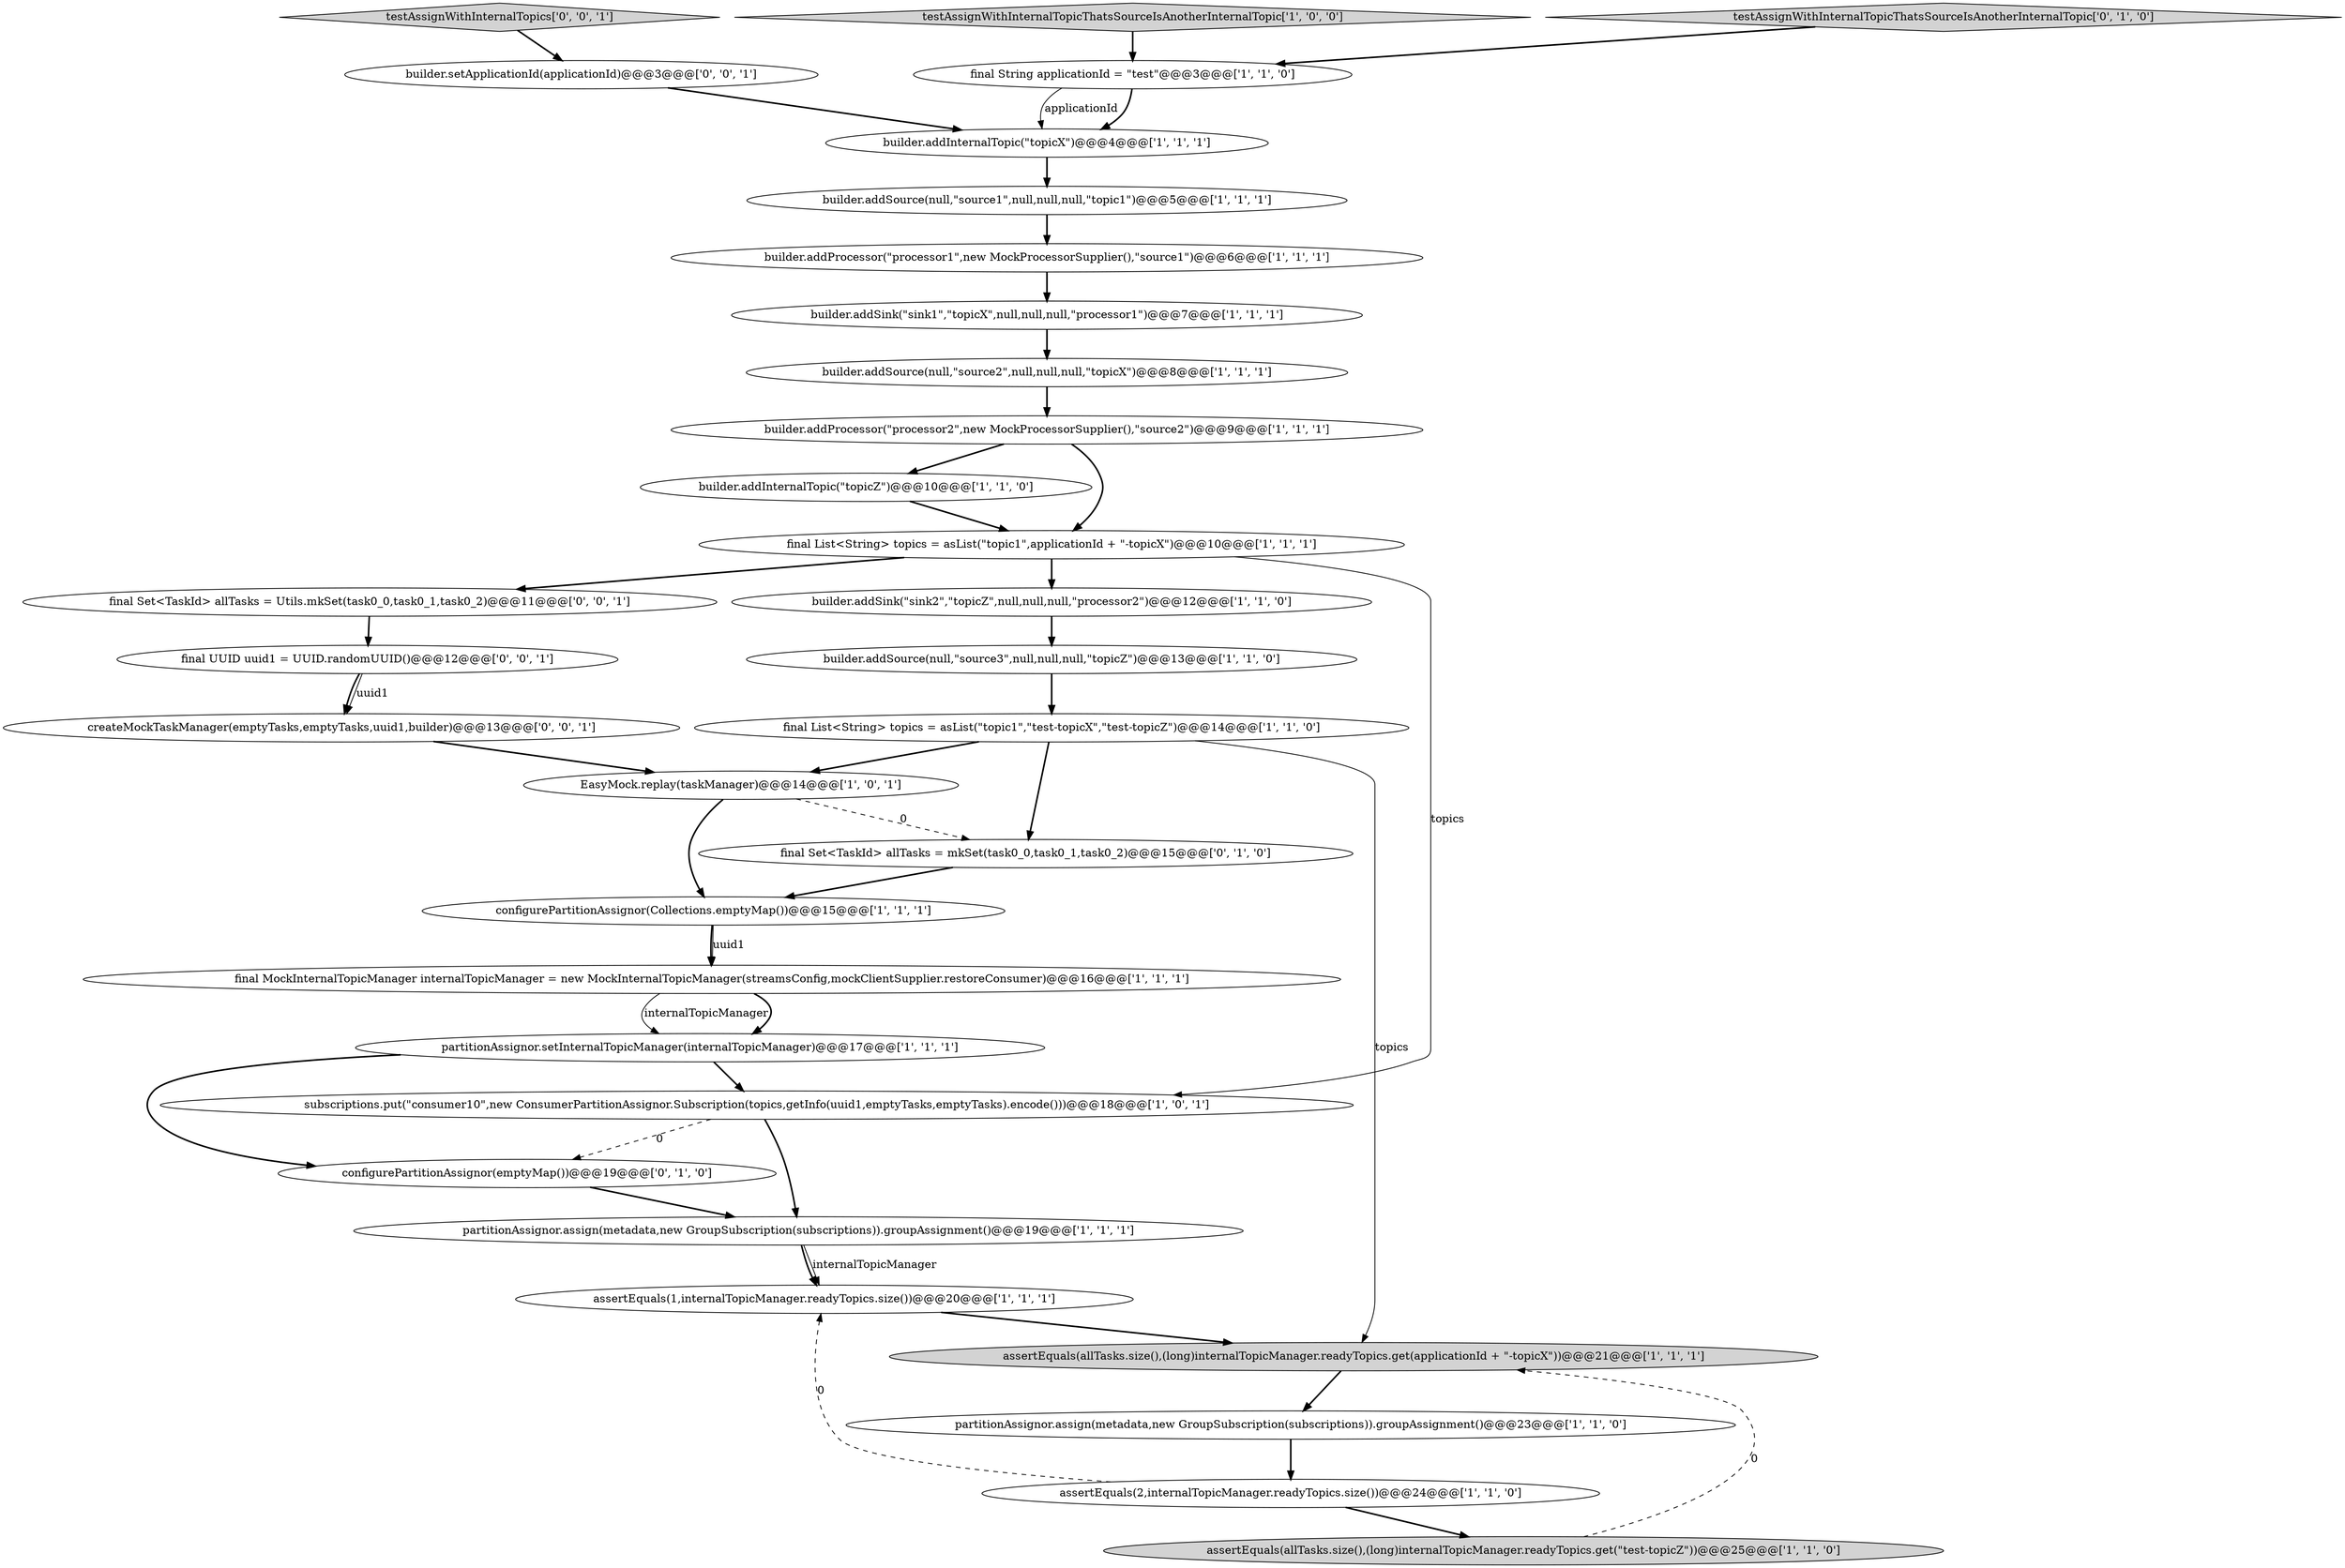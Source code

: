 digraph {
19 [style = filled, label = "EasyMock.replay(taskManager)@@@14@@@['1', '0', '1']", fillcolor = white, shape = ellipse image = "AAA0AAABBB1BBB"];
2 [style = filled, label = "partitionAssignor.setInternalTopicManager(internalTopicManager)@@@17@@@['1', '1', '1']", fillcolor = white, shape = ellipse image = "AAA0AAABBB1BBB"];
31 [style = filled, label = "builder.setApplicationId(applicationId)@@@3@@@['0', '0', '1']", fillcolor = white, shape = ellipse image = "AAA0AAABBB3BBB"];
4 [style = filled, label = "final List<String> topics = asList(\"topic1\",\"test-topicX\",\"test-topicZ\")@@@14@@@['1', '1', '0']", fillcolor = white, shape = ellipse image = "AAA0AAABBB1BBB"];
27 [style = filled, label = "final Set<TaskId> allTasks = Utils.mkSet(task0_0,task0_1,task0_2)@@@11@@@['0', '0', '1']", fillcolor = white, shape = ellipse image = "AAA0AAABBB3BBB"];
28 [style = filled, label = "final UUID uuid1 = UUID.randomUUID()@@@12@@@['0', '0', '1']", fillcolor = white, shape = ellipse image = "AAA0AAABBB3BBB"];
17 [style = filled, label = "builder.addSink(\"sink1\",\"topicX\",null,null,null,\"processor1\")@@@7@@@['1', '1', '1']", fillcolor = white, shape = ellipse image = "AAA0AAABBB1BBB"];
14 [style = filled, label = "final String applicationId = \"test\"@@@3@@@['1', '1', '0']", fillcolor = white, shape = ellipse image = "AAA0AAABBB1BBB"];
25 [style = filled, label = "testAssignWithInternalTopicThatsSourceIsAnotherInternalTopic['0', '1', '0']", fillcolor = lightgray, shape = diamond image = "AAA0AAABBB2BBB"];
24 [style = filled, label = "final Set<TaskId> allTasks = mkSet(task0_0,task0_1,task0_2)@@@15@@@['0', '1', '0']", fillcolor = white, shape = ellipse image = "AAA1AAABBB2BBB"];
23 [style = filled, label = "partitionAssignor.assign(metadata,new GroupSubscription(subscriptions)).groupAssignment()@@@19@@@['1', '1', '1']", fillcolor = white, shape = ellipse image = "AAA0AAABBB1BBB"];
1 [style = filled, label = "builder.addSink(\"sink2\",\"topicZ\",null,null,null,\"processor2\")@@@12@@@['1', '1', '0']", fillcolor = white, shape = ellipse image = "AAA0AAABBB1BBB"];
9 [style = filled, label = "assertEquals(allTasks.size(),(long)internalTopicManager.readyTopics.get(applicationId + \"-topicX\"))@@@21@@@['1', '1', '1']", fillcolor = lightgray, shape = ellipse image = "AAA0AAABBB1BBB"];
15 [style = filled, label = "final MockInternalTopicManager internalTopicManager = new MockInternalTopicManager(streamsConfig,mockClientSupplier.restoreConsumer)@@@16@@@['1', '1', '1']", fillcolor = white, shape = ellipse image = "AAA0AAABBB1BBB"];
18 [style = filled, label = "builder.addSource(null,\"source2\",null,null,null,\"topicX\")@@@8@@@['1', '1', '1']", fillcolor = white, shape = ellipse image = "AAA0AAABBB1BBB"];
26 [style = filled, label = "configurePartitionAssignor(emptyMap())@@@19@@@['0', '1', '0']", fillcolor = white, shape = ellipse image = "AAA1AAABBB2BBB"];
0 [style = filled, label = "builder.addSource(null,\"source3\",null,null,null,\"topicZ\")@@@13@@@['1', '1', '0']", fillcolor = white, shape = ellipse image = "AAA0AAABBB1BBB"];
3 [style = filled, label = "builder.addInternalTopic(\"topicZ\")@@@10@@@['1', '1', '0']", fillcolor = white, shape = ellipse image = "AAA0AAABBB1BBB"];
5 [style = filled, label = "configurePartitionAssignor(Collections.emptyMap())@@@15@@@['1', '1', '1']", fillcolor = white, shape = ellipse image = "AAA0AAABBB1BBB"];
11 [style = filled, label = "testAssignWithInternalTopicThatsSourceIsAnotherInternalTopic['1', '0', '0']", fillcolor = lightgray, shape = diamond image = "AAA0AAABBB1BBB"];
22 [style = filled, label = "assertEquals(1,internalTopicManager.readyTopics.size())@@@20@@@['1', '1', '1']", fillcolor = white, shape = ellipse image = "AAA0AAABBB1BBB"];
12 [style = filled, label = "assertEquals(2,internalTopicManager.readyTopics.size())@@@24@@@['1', '1', '0']", fillcolor = white, shape = ellipse image = "AAA0AAABBB1BBB"];
13 [style = filled, label = "builder.addProcessor(\"processor1\",new MockProcessorSupplier(),\"source1\")@@@6@@@['1', '1', '1']", fillcolor = white, shape = ellipse image = "AAA0AAABBB1BBB"];
10 [style = filled, label = "subscriptions.put(\"consumer10\",new ConsumerPartitionAssignor.Subscription(topics,getInfo(uuid1,emptyTasks,emptyTasks).encode()))@@@18@@@['1', '0', '1']", fillcolor = white, shape = ellipse image = "AAA0AAABBB1BBB"];
20 [style = filled, label = "builder.addSource(null,\"source1\",null,null,null,\"topic1\")@@@5@@@['1', '1', '1']", fillcolor = white, shape = ellipse image = "AAA0AAABBB1BBB"];
6 [style = filled, label = "partitionAssignor.assign(metadata,new GroupSubscription(subscriptions)).groupAssignment()@@@23@@@['1', '1', '0']", fillcolor = white, shape = ellipse image = "AAA0AAABBB1BBB"];
16 [style = filled, label = "final List<String> topics = asList(\"topic1\",applicationId + \"-topicX\")@@@10@@@['1', '1', '1']", fillcolor = white, shape = ellipse image = "AAA0AAABBB1BBB"];
7 [style = filled, label = "assertEquals(allTasks.size(),(long)internalTopicManager.readyTopics.get(\"test-topicZ\"))@@@25@@@['1', '1', '0']", fillcolor = lightgray, shape = ellipse image = "AAA0AAABBB1BBB"];
30 [style = filled, label = "testAssignWithInternalTopics['0', '0', '1']", fillcolor = lightgray, shape = diamond image = "AAA0AAABBB3BBB"];
29 [style = filled, label = "createMockTaskManager(emptyTasks,emptyTasks,uuid1,builder)@@@13@@@['0', '0', '1']", fillcolor = white, shape = ellipse image = "AAA0AAABBB3BBB"];
8 [style = filled, label = "builder.addInternalTopic(\"topicX\")@@@4@@@['1', '1', '1']", fillcolor = white, shape = ellipse image = "AAA0AAABBB1BBB"];
21 [style = filled, label = "builder.addProcessor(\"processor2\",new MockProcessorSupplier(),\"source2\")@@@9@@@['1', '1', '1']", fillcolor = white, shape = ellipse image = "AAA0AAABBB1BBB"];
23->22 [style = bold, label=""];
12->7 [style = bold, label=""];
21->3 [style = bold, label=""];
29->19 [style = bold, label=""];
0->4 [style = bold, label=""];
2->26 [style = bold, label=""];
10->23 [style = bold, label=""];
28->29 [style = solid, label="uuid1"];
19->5 [style = bold, label=""];
27->28 [style = bold, label=""];
13->17 [style = bold, label=""];
21->16 [style = bold, label=""];
31->8 [style = bold, label=""];
25->14 [style = bold, label=""];
15->2 [style = solid, label="internalTopicManager"];
19->24 [style = dashed, label="0"];
2->10 [style = bold, label=""];
4->9 [style = solid, label="topics"];
22->9 [style = bold, label=""];
5->15 [style = bold, label=""];
15->2 [style = bold, label=""];
11->14 [style = bold, label=""];
23->22 [style = solid, label="internalTopicManager"];
9->6 [style = bold, label=""];
30->31 [style = bold, label=""];
7->9 [style = dashed, label="0"];
4->24 [style = bold, label=""];
20->13 [style = bold, label=""];
4->19 [style = bold, label=""];
16->1 [style = bold, label=""];
16->27 [style = bold, label=""];
14->8 [style = bold, label=""];
6->12 [style = bold, label=""];
18->21 [style = bold, label=""];
10->26 [style = dashed, label="0"];
26->23 [style = bold, label=""];
5->15 [style = solid, label="uuid1"];
3->16 [style = bold, label=""];
24->5 [style = bold, label=""];
12->22 [style = dashed, label="0"];
8->20 [style = bold, label=""];
28->29 [style = bold, label=""];
16->10 [style = solid, label="topics"];
14->8 [style = solid, label="applicationId"];
1->0 [style = bold, label=""];
17->18 [style = bold, label=""];
}
